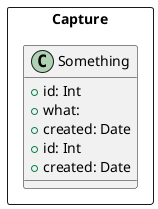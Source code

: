 @startuml meusys

package Capture <<Rectangle>> {

  ' alguma coisa
  class Something {  
    + id: Int
    + what:
    + created: Date
  }

}

package Capture <<Rectangle>> {

  ' alguma coisa
  class Something {  
    + id: Int
    + created: Date
  }

}

@enduml 